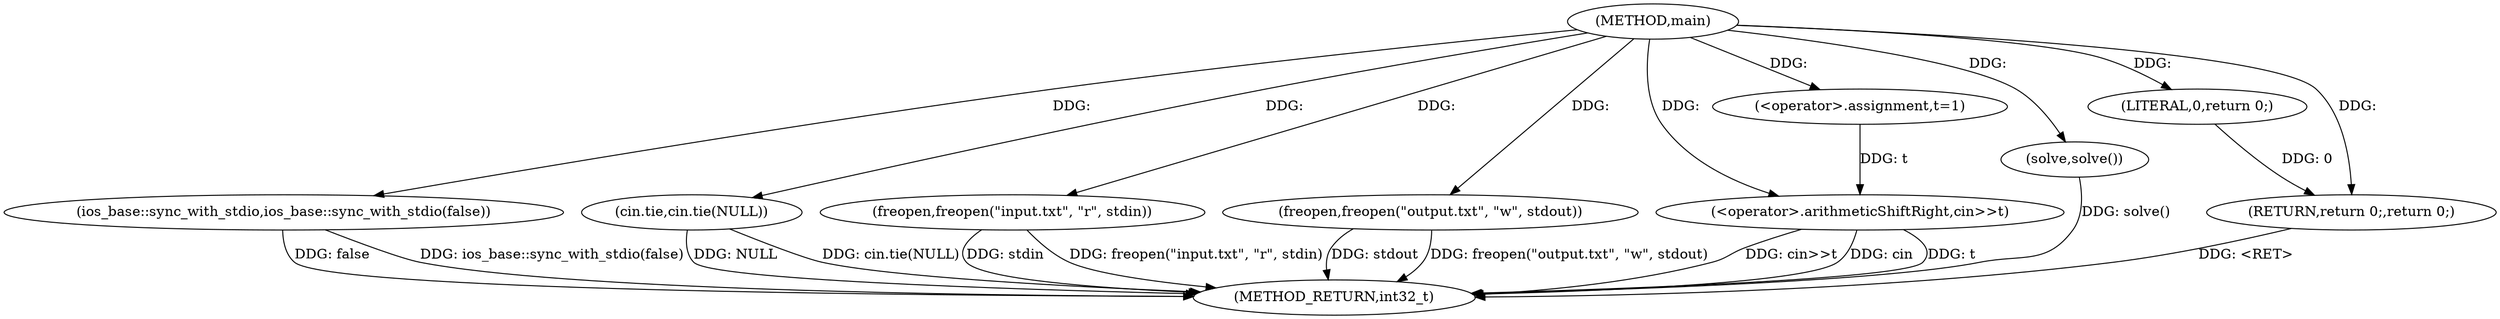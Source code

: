 digraph "main" {  
"1000280" [label = "(METHOD,main)" ]
"1000305" [label = "(METHOD_RETURN,int32_t)" ]
"1000282" [label = "(ios_base::sync_with_stdio,ios_base::sync_with_stdio(false))" ]
"1000284" [label = "(cin.tie,cin.tie(NULL))" ]
"1000286" [label = "(freopen,freopen(\"input.txt\", \"r\", stdin))" ]
"1000290" [label = "(freopen,freopen(\"output.txt\", \"w\", stdout))" ]
"1000295" [label = "(<operator>.assignment,t=1)" ]
"1000298" [label = "(<operator>.arithmeticShiftRight,cin>>t)" ]
"1000303" [label = "(RETURN,return 0;,return 0;)" ]
"1000302" [label = "(solve,solve())" ]
"1000304" [label = "(LITERAL,0,return 0;)" ]
  "1000282" -> "1000305"  [ label = "DDG: ios_base::sync_with_stdio(false)"] 
  "1000284" -> "1000305"  [ label = "DDG: cin.tie(NULL)"] 
  "1000286" -> "1000305"  [ label = "DDG: freopen(\"input.txt\", \"r\", stdin)"] 
  "1000290" -> "1000305"  [ label = "DDG: freopen(\"output.txt\", \"w\", stdout)"] 
  "1000298" -> "1000305"  [ label = "DDG: t"] 
  "1000298" -> "1000305"  [ label = "DDG: cin>>t"] 
  "1000302" -> "1000305"  [ label = "DDG: solve()"] 
  "1000303" -> "1000305"  [ label = "DDG: <RET>"] 
  "1000290" -> "1000305"  [ label = "DDG: stdout"] 
  "1000282" -> "1000305"  [ label = "DDG: false"] 
  "1000286" -> "1000305"  [ label = "DDG: stdin"] 
  "1000298" -> "1000305"  [ label = "DDG: cin"] 
  "1000284" -> "1000305"  [ label = "DDG: NULL"] 
  "1000280" -> "1000295"  [ label = "DDG: "] 
  "1000304" -> "1000303"  [ label = "DDG: 0"] 
  "1000280" -> "1000303"  [ label = "DDG: "] 
  "1000280" -> "1000282"  [ label = "DDG: "] 
  "1000280" -> "1000284"  [ label = "DDG: "] 
  "1000280" -> "1000286"  [ label = "DDG: "] 
  "1000280" -> "1000290"  [ label = "DDG: "] 
  "1000280" -> "1000298"  [ label = "DDG: "] 
  "1000295" -> "1000298"  [ label = "DDG: t"] 
  "1000280" -> "1000302"  [ label = "DDG: "] 
  "1000280" -> "1000304"  [ label = "DDG: "] 
}
